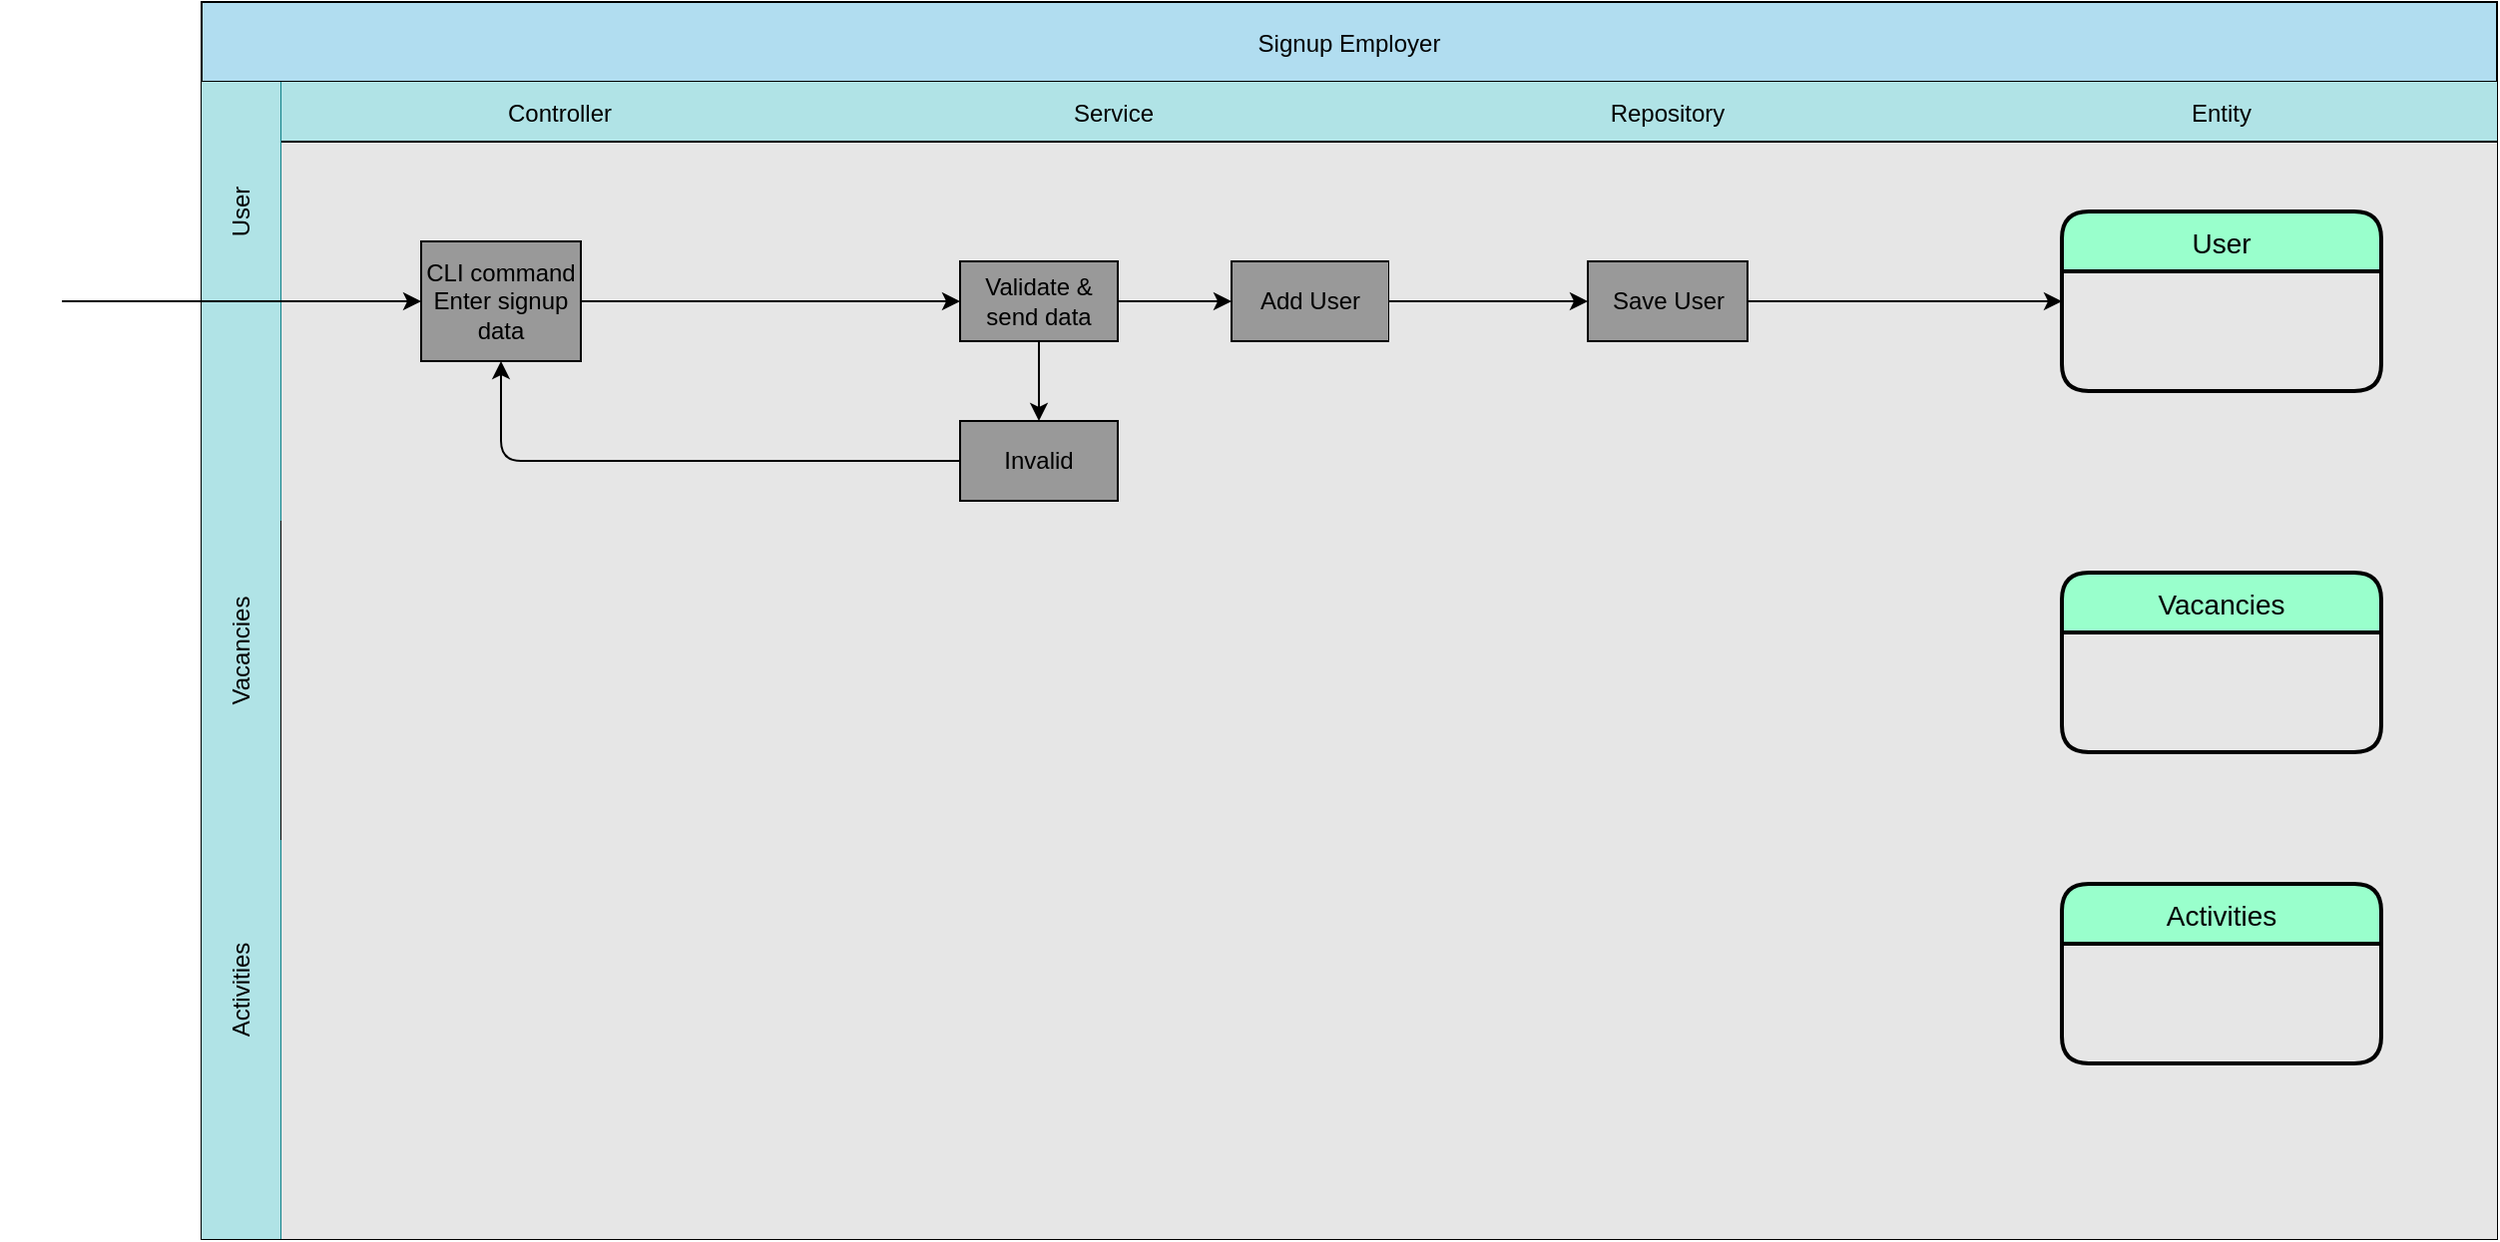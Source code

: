 <mxfile>
    <diagram id="emAOhAam9ttTufPD9syf" name="Page-1">
        <mxGraphModel dx="1852" dy="571" grid="1" gridSize="10" guides="1" tooltips="1" connect="1" arrows="1" fold="1" page="1" pageScale="1" pageWidth="850" pageHeight="1100" math="0" shadow="0">
            <root>
                <mxCell id="0"/>
                <mxCell id="1" parent="0"/>
                <mxCell id="2" value="Signup Employer" style="shape=table;childLayout=tableLayout;startSize=40;collapsible=0;recursiveResize=0;expand=0;fillColor=#b1ddf0;strokeColor=#000000;fontColor=#000000;" parent="1" vertex="1">
                    <mxGeometry x="-60" y="10" width="1150" height="620" as="geometry"/>
                </mxCell>
                <mxCell id="3" value="" style="shape=tableRow;horizontal=0;swimlaneHead=0;swimlaneBody=0;top=0;left=0;bottom=0;right=0;dropTarget=0;fontStyle=0;fillColor=#b0e3e6;points=[[0,0.5],[1,0.5]];portConstraint=eastwest;startSize=40;collapsible=0;recursiveResize=0;expand=0;strokeColor=#0e8088;fontColor=#000000;" parent="2" vertex="1">
                    <mxGeometry y="40" width="1150" height="220" as="geometry"/>
                </mxCell>
                <mxCell id="4" value="Controller" style="swimlane;swimlaneHead=0;swimlaneBody=0;fontStyle=0;connectable=0;fillColor=#b0e3e6;startSize=30;collapsible=0;recursiveResize=0;expand=0;strokeColor=#000000;fontColor=#000000;swimlaneFillColor=#E6E6E6;" parent="3" vertex="1">
                    <mxGeometry x="40" width="279" height="220" as="geometry">
                        <mxRectangle width="279" height="220" as="alternateBounds"/>
                    </mxGeometry>
                </mxCell>
                <mxCell id="5" value="CLI command&lt;br&gt;Enter signup data" style="whiteSpace=wrap;html=1;fillColor=#999999;fillStyle=auto;fontColor=#000000;" parent="4" vertex="1">
                    <mxGeometry x="70" y="80" width="80" height="60" as="geometry"/>
                </mxCell>
                <mxCell id="6" value="Service" style="swimlane;swimlaneHead=0;swimlaneBody=0;fontStyle=0;connectable=0;fillColor=#b0e3e6;startSize=30;collapsible=0;recursiveResize=0;expand=0;strokeColor=#000000;fontColor=#000000;swimlaneFillColor=#E6E6E6;" parent="3" vertex="1">
                    <mxGeometry x="319" width="276" height="220" as="geometry">
                        <mxRectangle width="276" height="220" as="alternateBounds"/>
                    </mxGeometry>
                </mxCell>
                <mxCell id="54" style="edgeStyle=none;html=1;exitX=0.5;exitY=1;exitDx=0;exitDy=0;strokeColor=#000000;fontColor=#000000;" parent="6" source="7" target="52" edge="1">
                    <mxGeometry relative="1" as="geometry"/>
                </mxCell>
                <mxCell id="73" style="edgeStyle=none;html=1;exitX=1;exitY=0.5;exitDx=0;exitDy=0;strokeColor=#000000;" edge="1" parent="6" source="7" target="72">
                    <mxGeometry relative="1" as="geometry"/>
                </mxCell>
                <mxCell id="7" value="Validate &amp;amp; send data" style="whiteSpace=wrap;html=1;fillColor=#999999;fontColor=#000000;" parent="6" vertex="1">
                    <mxGeometry x="61" y="90" width="79" height="40" as="geometry"/>
                </mxCell>
                <mxCell id="52" value="Invalid" style="whiteSpace=wrap;html=1;fillColor=#999999;fontColor=#000000;" parent="6" vertex="1">
                    <mxGeometry x="61" y="170" width="79" height="40" as="geometry"/>
                </mxCell>
                <mxCell id="72" value="Add User" style="whiteSpace=wrap;html=1;fillColor=#999999;fontColor=#000000;" vertex="1" parent="6">
                    <mxGeometry x="197" y="90" width="79" height="40" as="geometry"/>
                </mxCell>
                <mxCell id="8" value="Repository" style="swimlane;swimlaneHead=0;swimlaneBody=0;fontStyle=0;connectable=0;fillColor=#b0e3e6;startSize=30;collapsible=0;recursiveResize=0;expand=0;strokeColor=#000000;fontColor=#000000;swimlaneFillColor=#E6E6E6;" parent="3" vertex="1">
                    <mxGeometry x="595" width="279" height="220" as="geometry">
                        <mxRectangle width="279" height="220" as="alternateBounds"/>
                    </mxGeometry>
                </mxCell>
                <mxCell id="9" value="Save User" style="whiteSpace=wrap;html=1;fillColor=#999999;fontColor=#000000;" parent="8" vertex="1">
                    <mxGeometry x="99.5" y="90" width="80" height="40" as="geometry"/>
                </mxCell>
                <mxCell id="10" value="Entity" style="swimlane;swimlaneHead=0;swimlaneBody=0;fontStyle=0;connectable=0;fillColor=#b0e3e6;startSize=30;collapsible=0;recursiveResize=0;expand=0;strokeColor=#000000;fontColor=#000000;swimlaneFillColor=#E6E6E6;" parent="3" vertex="1">
                    <mxGeometry x="874" width="276" height="220" as="geometry">
                        <mxRectangle width="276" height="220" as="alternateBounds"/>
                    </mxGeometry>
                </mxCell>
                <mxCell id="26" value="User" style="swimlane;childLayout=stackLayout;horizontal=1;startSize=30;horizontalStack=0;rounded=1;fontSize=14;fontStyle=0;strokeWidth=2;resizeParent=0;resizeLast=1;shadow=0;dashed=0;align=center;fillColor=#99FFCC;strokeColor=#000000;fontColor=#000000;" parent="10" vertex="1">
                    <mxGeometry x="58" y="65" width="160" height="90" as="geometry"/>
                </mxCell>
                <mxCell id="12" style="edgeStyle=none;html=1;entryX=0;entryY=0.5;entryDx=0;entryDy=0;strokeColor=#000000;" parent="3" source="5" target="7" edge="1">
                    <mxGeometry relative="1" as="geometry"/>
                </mxCell>
                <mxCell id="51" style="edgeStyle=none;html=1;entryX=0;entryY=0.5;entryDx=0;entryDy=0;strokeColor=#000000;fontColor=#000000;" parent="3" source="9" target="26" edge="1">
                    <mxGeometry relative="1" as="geometry"/>
                </mxCell>
                <mxCell id="53" style="edgeStyle=none;html=1;strokeColor=#000000;fontColor=#000000;entryX=0.5;entryY=1;entryDx=0;entryDy=0;" parent="3" source="52" target="5" edge="1">
                    <mxGeometry relative="1" as="geometry">
                        <Array as="points">
                            <mxPoint x="150" y="190"/>
                            <mxPoint x="150" y="140"/>
                        </Array>
                    </mxGeometry>
                </mxCell>
                <mxCell id="74" style="edgeStyle=none;html=1;entryX=0;entryY=0.5;entryDx=0;entryDy=0;strokeColor=#000000;" edge="1" parent="3" source="72" target="9">
                    <mxGeometry relative="1" as="geometry"/>
                </mxCell>
                <mxCell id="15" value="" style="shape=tableRow;horizontal=0;swimlaneHead=0;swimlaneBody=0;top=0;left=0;bottom=0;right=0;dropTarget=0;fontStyle=0;fillColor=#b0e3e6;points=[[0,0.5],[1,0.5]];portConstraint=eastwest;startSize=40;collapsible=0;recursiveResize=0;expand=0;strokeColor=#000000;" parent="2" vertex="1">
                    <mxGeometry y="260" width="1150" height="160" as="geometry"/>
                </mxCell>
                <mxCell id="16" value="" style="swimlane;swimlaneHead=0;swimlaneBody=0;fontStyle=0;connectable=0;fillColor=none;startSize=0;collapsible=0;recursiveResize=0;expand=0;swimlaneFillColor=#E6E6E6;strokeColor=#000000;" parent="15" vertex="1">
                    <mxGeometry x="40" width="279" height="160" as="geometry">
                        <mxRectangle width="279" height="160" as="alternateBounds"/>
                    </mxGeometry>
                </mxCell>
                <mxCell id="17" value="" style="swimlane;swimlaneHead=0;swimlaneBody=0;fontStyle=0;connectable=0;fillColor=none;startSize=0;collapsible=0;recursiveResize=0;expand=0;swimlaneFillColor=#E6E6E6;strokeColor=#000000;fontColor=#000000;" parent="15" vertex="1">
                    <mxGeometry x="319" width="276" height="160" as="geometry">
                        <mxRectangle width="276" height="160" as="alternateBounds"/>
                    </mxGeometry>
                </mxCell>
                <mxCell id="18" value="" style="swimlane;swimlaneHead=0;swimlaneBody=0;fontStyle=0;connectable=0;fillColor=none;startSize=0;collapsible=0;recursiveResize=0;expand=0;swimlaneFillColor=#E6E6E6;strokeColor=#000000;" parent="15" vertex="1">
                    <mxGeometry x="595" width="279" height="160" as="geometry">
                        <mxRectangle width="279" height="160" as="alternateBounds"/>
                    </mxGeometry>
                </mxCell>
                <mxCell id="19" value="" style="swimlane;swimlaneHead=0;swimlaneBody=0;fontStyle=0;connectable=0;fillColor=none;startSize=0;collapsible=0;recursiveResize=0;expand=0;swimlaneFillColor=#E6E6E6;strokeColor=#000000;" parent="15" vertex="1">
                    <mxGeometry x="874" width="276" height="160" as="geometry">
                        <mxRectangle width="276" height="160" as="alternateBounds"/>
                    </mxGeometry>
                </mxCell>
                <mxCell id="32" value="Vacancies" style="swimlane;childLayout=stackLayout;horizontal=1;startSize=30;horizontalStack=0;rounded=1;fontSize=14;fontStyle=0;strokeWidth=2;resizeParent=0;resizeLast=1;shadow=0;dashed=0;align=center;fillColor=#99FFCC;strokeColor=#000000;fontColor=#000000;" parent="19" vertex="1">
                    <mxGeometry x="58" y="26" width="160" height="90" as="geometry"/>
                </mxCell>
                <mxCell id="21" value="" style="shape=tableRow;horizontal=0;swimlaneHead=0;swimlaneBody=0;top=0;left=0;bottom=0;right=0;dropTarget=0;fontStyle=0;fillColor=#b0e3e6;points=[[0,0.5],[1,0.5]];portConstraint=eastwest;startSize=40;collapsible=0;recursiveResize=0;expand=0;strokeColor=#0e8088;" parent="2" vertex="1">
                    <mxGeometry y="420" width="1150" height="200" as="geometry"/>
                </mxCell>
                <mxCell id="22" value="" style="swimlane;swimlaneHead=0;swimlaneBody=0;fontStyle=0;connectable=0;fillColor=none;startSize=0;collapsible=0;recursiveResize=0;expand=0;swimlaneFillColor=#E6E6E6;strokeColor=#000000;" parent="21" vertex="1">
                    <mxGeometry x="40" width="279" height="200" as="geometry">
                        <mxRectangle width="279" height="200" as="alternateBounds"/>
                    </mxGeometry>
                </mxCell>
                <mxCell id="23" value="" style="swimlane;swimlaneHead=0;swimlaneBody=0;fontStyle=0;connectable=0;fillColor=none;startSize=0;collapsible=0;recursiveResize=0;expand=0;swimlaneFillColor=#E6E6E6;strokeColor=#000000;" parent="21" vertex="1">
                    <mxGeometry x="319" width="276" height="200" as="geometry">
                        <mxRectangle width="276" height="200" as="alternateBounds"/>
                    </mxGeometry>
                </mxCell>
                <mxCell id="24" value="" style="swimlane;swimlaneHead=0;swimlaneBody=0;fontStyle=0;connectable=0;fillColor=none;startSize=0;collapsible=0;recursiveResize=0;expand=0;fontColor=#000000;swimlaneFillColor=#E6E6E6;strokeColor=#000000;" parent="21" vertex="1">
                    <mxGeometry x="595" width="279" height="200" as="geometry">
                        <mxRectangle width="279" height="200" as="alternateBounds"/>
                    </mxGeometry>
                </mxCell>
                <mxCell id="25" value="" style="swimlane;swimlaneHead=0;swimlaneBody=0;fontStyle=0;connectable=0;fillColor=none;startSize=0;collapsible=0;recursiveResize=0;expand=0;swimlaneFillColor=#E6E6E6;strokeColor=#000000;" parent="21" vertex="1">
                    <mxGeometry x="874" width="276" height="200" as="geometry">
                        <mxRectangle width="276" height="200" as="alternateBounds"/>
                    </mxGeometry>
                </mxCell>
                <mxCell id="38" value="Activities" style="swimlane;childLayout=stackLayout;horizontal=1;startSize=30;horizontalStack=0;rounded=1;fontSize=14;fontStyle=0;strokeWidth=2;resizeParent=0;resizeLast=1;shadow=0;dashed=0;align=center;fillColor=#99FFCC;strokeColor=#000000;fontColor=#000000;" parent="25" vertex="1">
                    <mxGeometry x="58" y="22" width="160" height="90" as="geometry"/>
                </mxCell>
                <mxCell id="41" value="&lt;font color=&quot;#000000&quot;&gt;User&lt;/font&gt;" style="text;strokeColor=none;align=center;fillColor=none;html=1;verticalAlign=middle;whiteSpace=wrap;rounded=0;rotation=-90;" parent="1" vertex="1">
                    <mxGeometry x="-70" y="100" width="60" height="30" as="geometry"/>
                </mxCell>
                <mxCell id="42" value="&lt;font color=&quot;#000000&quot;&gt;Vacancies&lt;/font&gt;" style="text;strokeColor=none;align=center;fillColor=none;html=1;verticalAlign=middle;whiteSpace=wrap;rounded=0;rotation=-90;" parent="1" vertex="1">
                    <mxGeometry x="-70" y="320" width="60" height="30" as="geometry"/>
                </mxCell>
                <mxCell id="43" value="&lt;font color=&quot;#000000&quot;&gt;Activities&lt;/font&gt;" style="text;strokeColor=none;align=center;fillColor=none;html=1;verticalAlign=middle;whiteSpace=wrap;rounded=0;rotation=-90;" parent="1" vertex="1">
                    <mxGeometry x="-70" y="490" width="60" height="30" as="geometry"/>
                </mxCell>
                <mxCell id="44" style="edgeStyle=none;html=1;strokeColor=#000000;" parent="1" source="45" target="5" edge="1">
                    <mxGeometry relative="1" as="geometry"/>
                </mxCell>
                <mxCell id="45" value="&lt;font color=&quot;#ffffff&quot;&gt;Actor&lt;/font&gt;" style="shape=umlActor;verticalLabelPosition=bottom;verticalAlign=top;html=1;outlineConnect=0;strokeColor=#FFFFFF;fillColor=none;" parent="1" vertex="1">
                    <mxGeometry x="-160" y="130" width="30" height="60" as="geometry"/>
                </mxCell>
            </root>
        </mxGraphModel>
    </diagram>
</mxfile>
